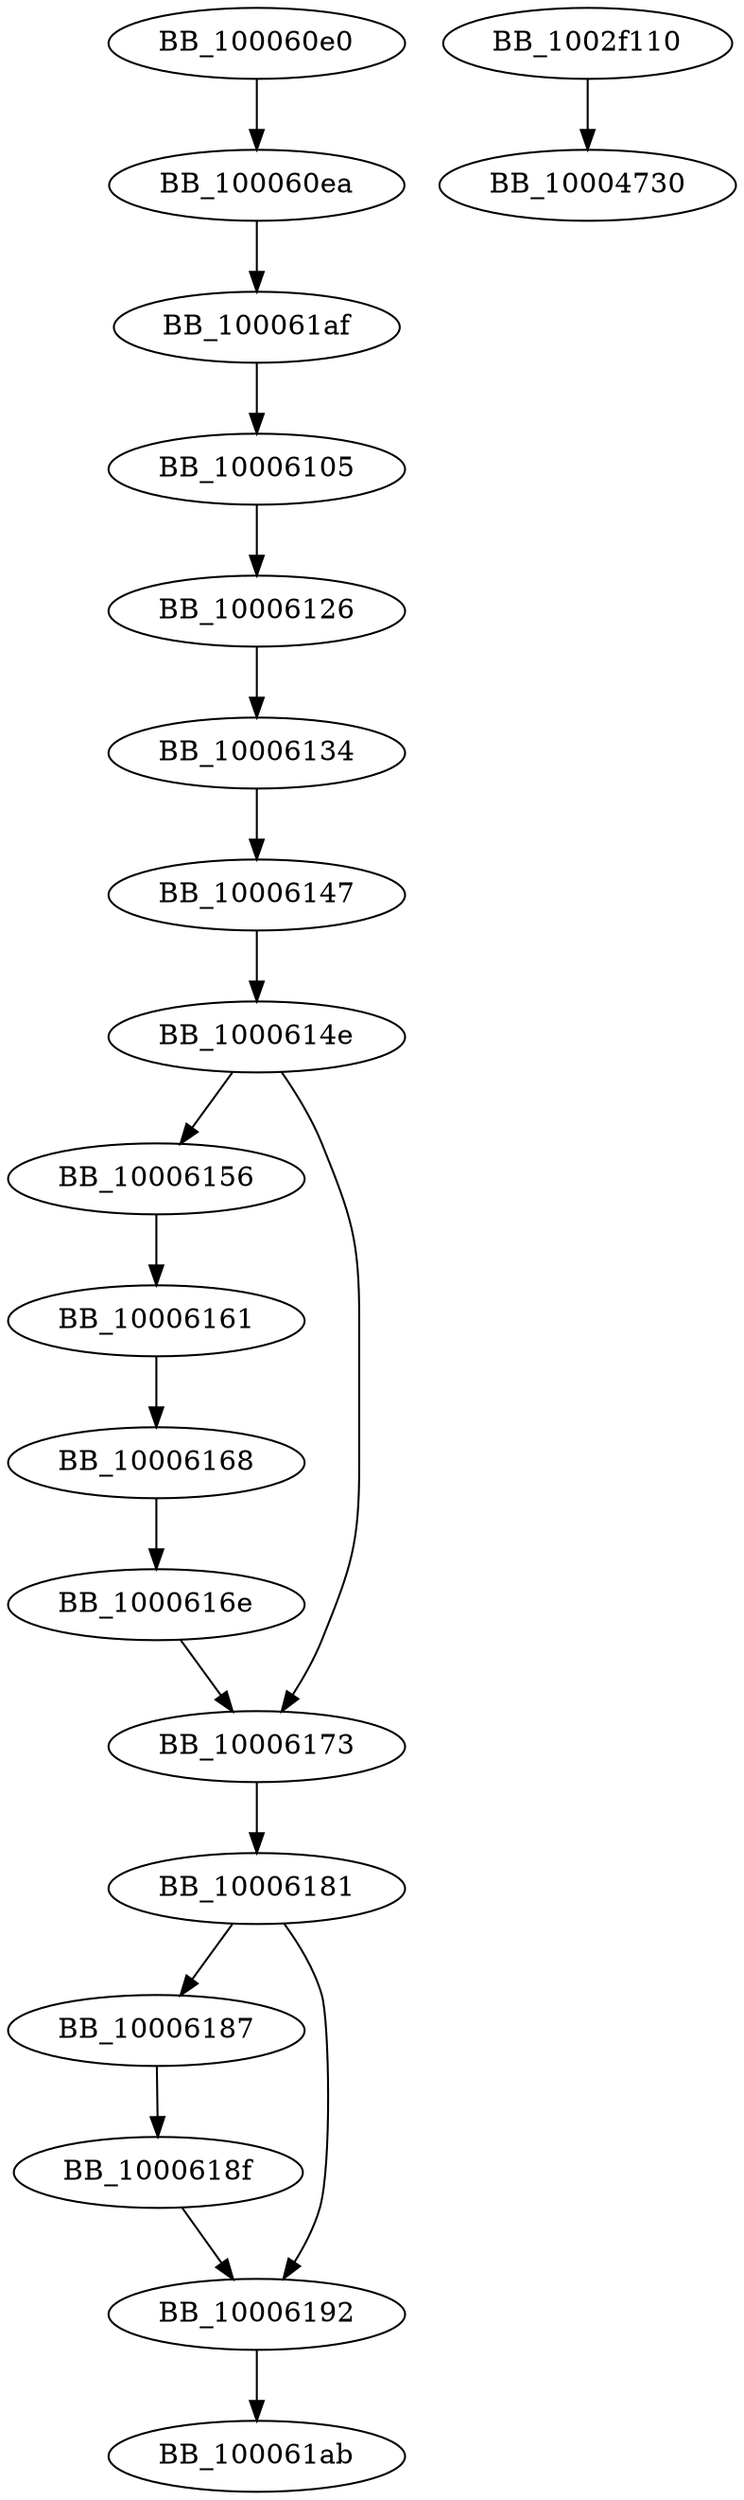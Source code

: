 DiGraph sub_100060E0{
BB_100060e0->BB_100060ea
BB_100060ea->BB_100061af
BB_10006105->BB_10006126
BB_10006126->BB_10006134
BB_10006134->BB_10006147
BB_10006147->BB_1000614e
BB_1000614e->BB_10006156
BB_1000614e->BB_10006173
BB_10006156->BB_10006161
BB_10006161->BB_10006168
BB_10006168->BB_1000616e
BB_1000616e->BB_10006173
BB_10006173->BB_10006181
BB_10006181->BB_10006187
BB_10006181->BB_10006192
BB_10006187->BB_1000618f
BB_1000618f->BB_10006192
BB_10006192->BB_100061ab
BB_100061af->BB_10006105
BB_1002f110->BB_10004730
}
